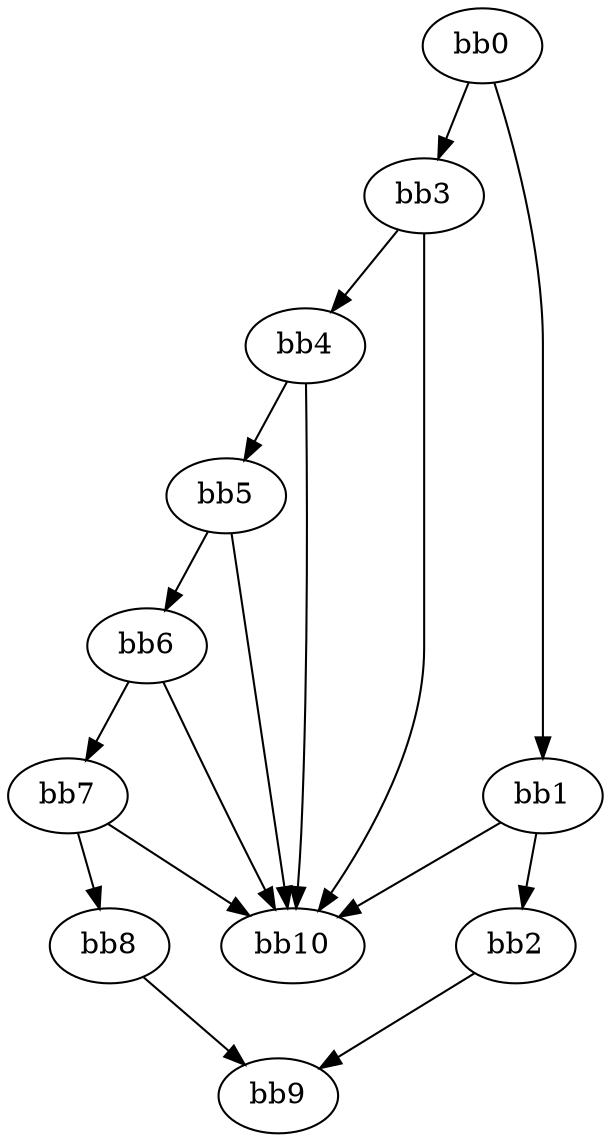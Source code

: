 digraph {
    0 [ label = "bb0\l" ]
    1 [ label = "bb1\l" ]
    2 [ label = "bb2\l" ]
    3 [ label = "bb3\l" ]
    4 [ label = "bb4\l" ]
    5 [ label = "bb5\l" ]
    6 [ label = "bb6\l" ]
    7 [ label = "bb7\l" ]
    8 [ label = "bb8\l" ]
    9 [ label = "bb9\l" ]
    10 [ label = "bb10\l" ]
    0 -> 1 [ ]
    0 -> 3 [ ]
    1 -> 2 [ ]
    1 -> 10 [ ]
    2 -> 9 [ ]
    3 -> 4 [ ]
    3 -> 10 [ ]
    4 -> 5 [ ]
    4 -> 10 [ ]
    5 -> 6 [ ]
    5 -> 10 [ ]
    6 -> 7 [ ]
    6 -> 10 [ ]
    7 -> 8 [ ]
    7 -> 10 [ ]
    8 -> 9 [ ]
}

